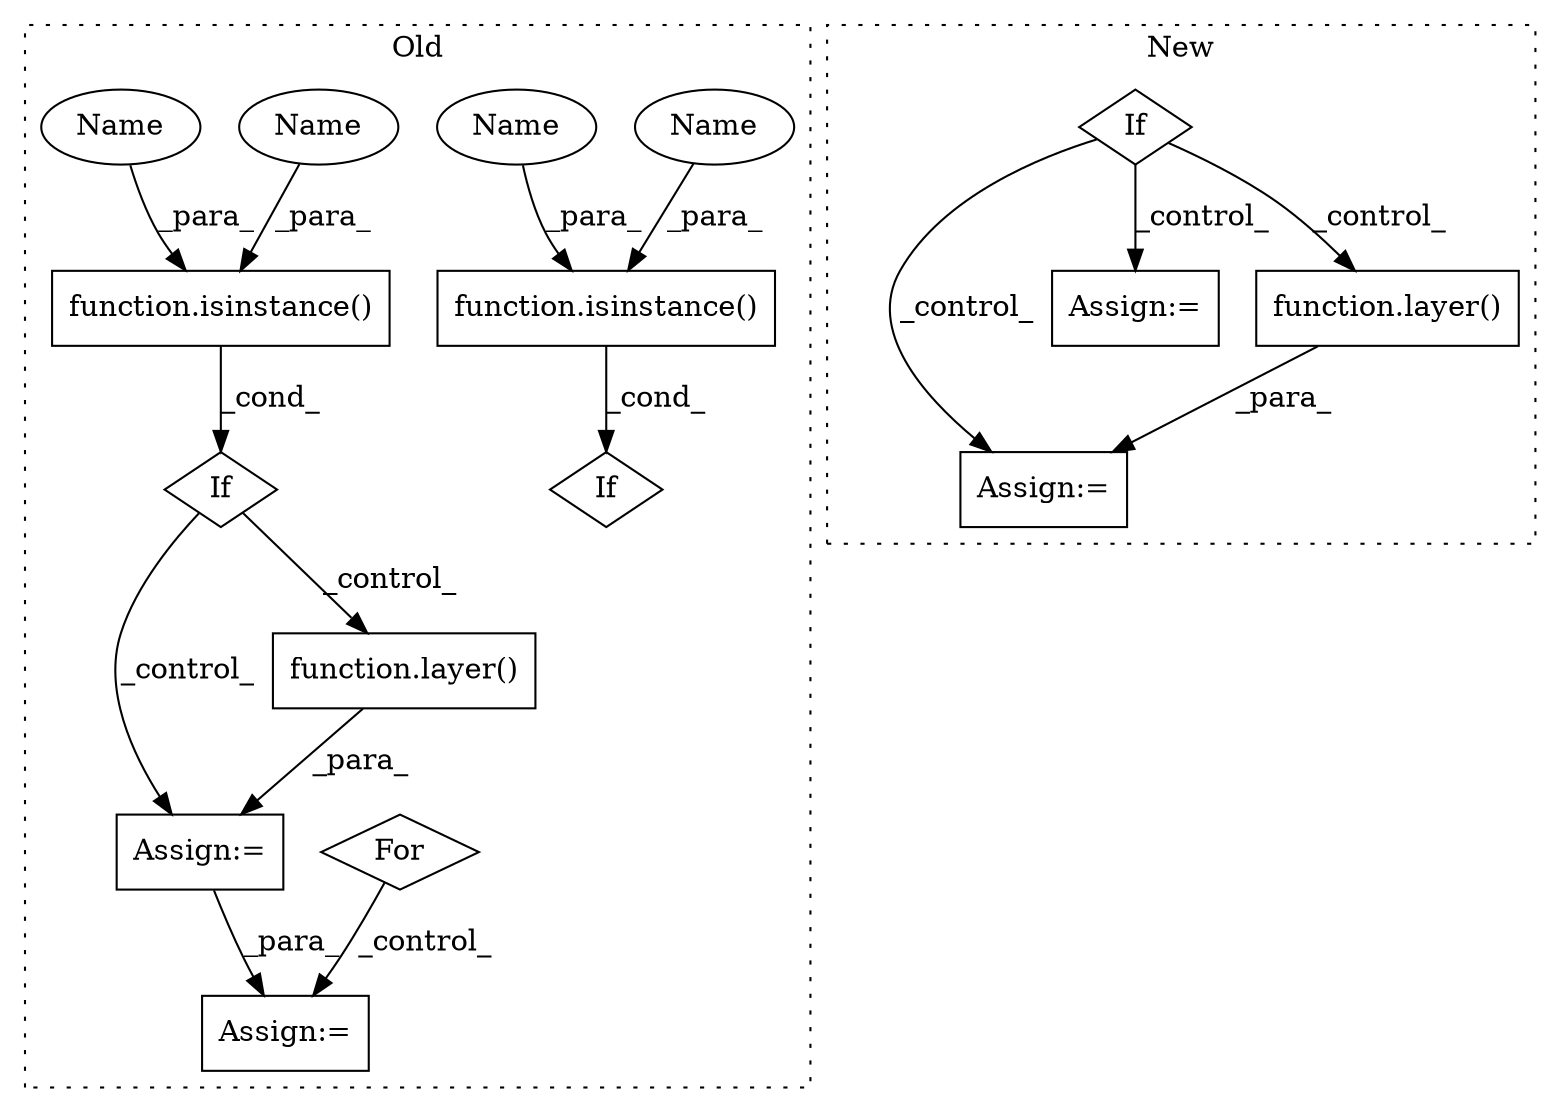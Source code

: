 digraph G {
subgraph cluster0 {
1 [label="For" a="107" s="9747,9768" l="4,14" shape="diamond"];
4 [label="Assign:=" a="68" s="9891" l="3" shape="box"];
6 [label="Assign:=" a="68" s="9698" l="3" shape="box"];
7 [label="If" a="96" s="9589,9629" l="3,18" shape="diamond"];
9 [label="function.isinstance()" a="75" s="9592,9628" l="11,1" shape="box"];
10 [label="function.layer()" a="75" s="9701,9708" l="6,1" shape="box"];
11 [label="function.isinstance()" a="75" s="9950,9986" l="11,1" shape="box"];
12 [label="If" a="96" s="9947,9987" l="3,18" shape="diamond"];
13 [label="Name" a="87" s="9603" l="5" shape="ellipse"];
14 [label="Name" a="87" s="9961" l="5" shape="ellipse"];
15 [label="Name" a="87" s="9968" l="18" shape="ellipse"];
16 [label="Name" a="87" s="9610" l="18" shape="ellipse"];
label = "Old";
style="dotted";
}
subgraph cluster1 {
2 [label="If" a="96" s="8518,8543" l="3,18" shape="diamond"];
3 [label="Assign:=" a="68" s="8627" l="3" shape="box"];
5 [label="Assign:=" a="68" s="8562" l="3" shape="box"];
8 [label="function.layer()" a="75" s="8630,8650" l="6,1" shape="box"];
label = "New";
style="dotted";
}
1 -> 4 [label="_control_"];
2 -> 3 [label="_control_"];
2 -> 5 [label="_control_"];
2 -> 8 [label="_control_"];
6 -> 4 [label="_para_"];
7 -> 6 [label="_control_"];
7 -> 10 [label="_control_"];
8 -> 3 [label="_para_"];
9 -> 7 [label="_cond_"];
10 -> 6 [label="_para_"];
11 -> 12 [label="_cond_"];
13 -> 9 [label="_para_"];
14 -> 11 [label="_para_"];
15 -> 11 [label="_para_"];
16 -> 9 [label="_para_"];
}